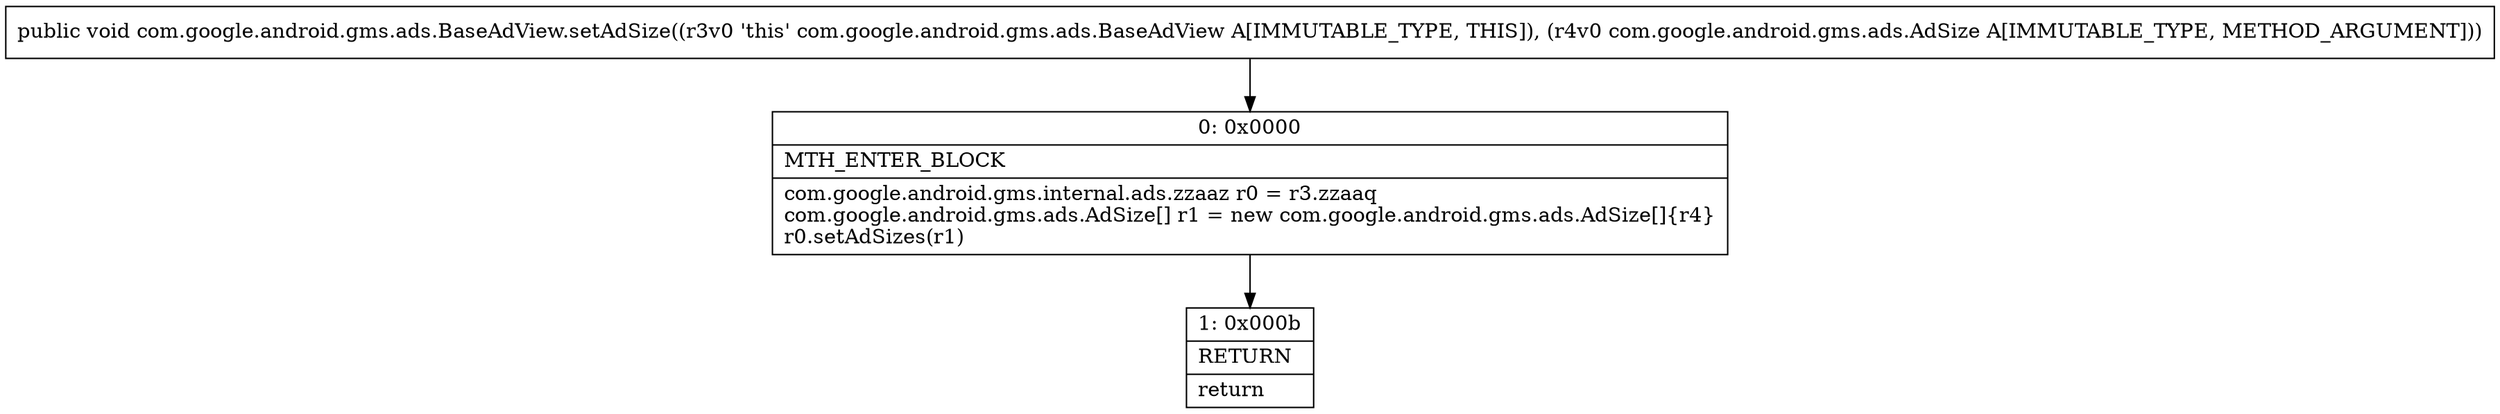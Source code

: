 digraph "CFG forcom.google.android.gms.ads.BaseAdView.setAdSize(Lcom\/google\/android\/gms\/ads\/AdSize;)V" {
Node_0 [shape=record,label="{0\:\ 0x0000|MTH_ENTER_BLOCK\l|com.google.android.gms.internal.ads.zzaaz r0 = r3.zzaaq\lcom.google.android.gms.ads.AdSize[] r1 = new com.google.android.gms.ads.AdSize[]\{r4\}\lr0.setAdSizes(r1)\l}"];
Node_1 [shape=record,label="{1\:\ 0x000b|RETURN\l|return\l}"];
MethodNode[shape=record,label="{public void com.google.android.gms.ads.BaseAdView.setAdSize((r3v0 'this' com.google.android.gms.ads.BaseAdView A[IMMUTABLE_TYPE, THIS]), (r4v0 com.google.android.gms.ads.AdSize A[IMMUTABLE_TYPE, METHOD_ARGUMENT])) }"];
MethodNode -> Node_0;
Node_0 -> Node_1;
}

